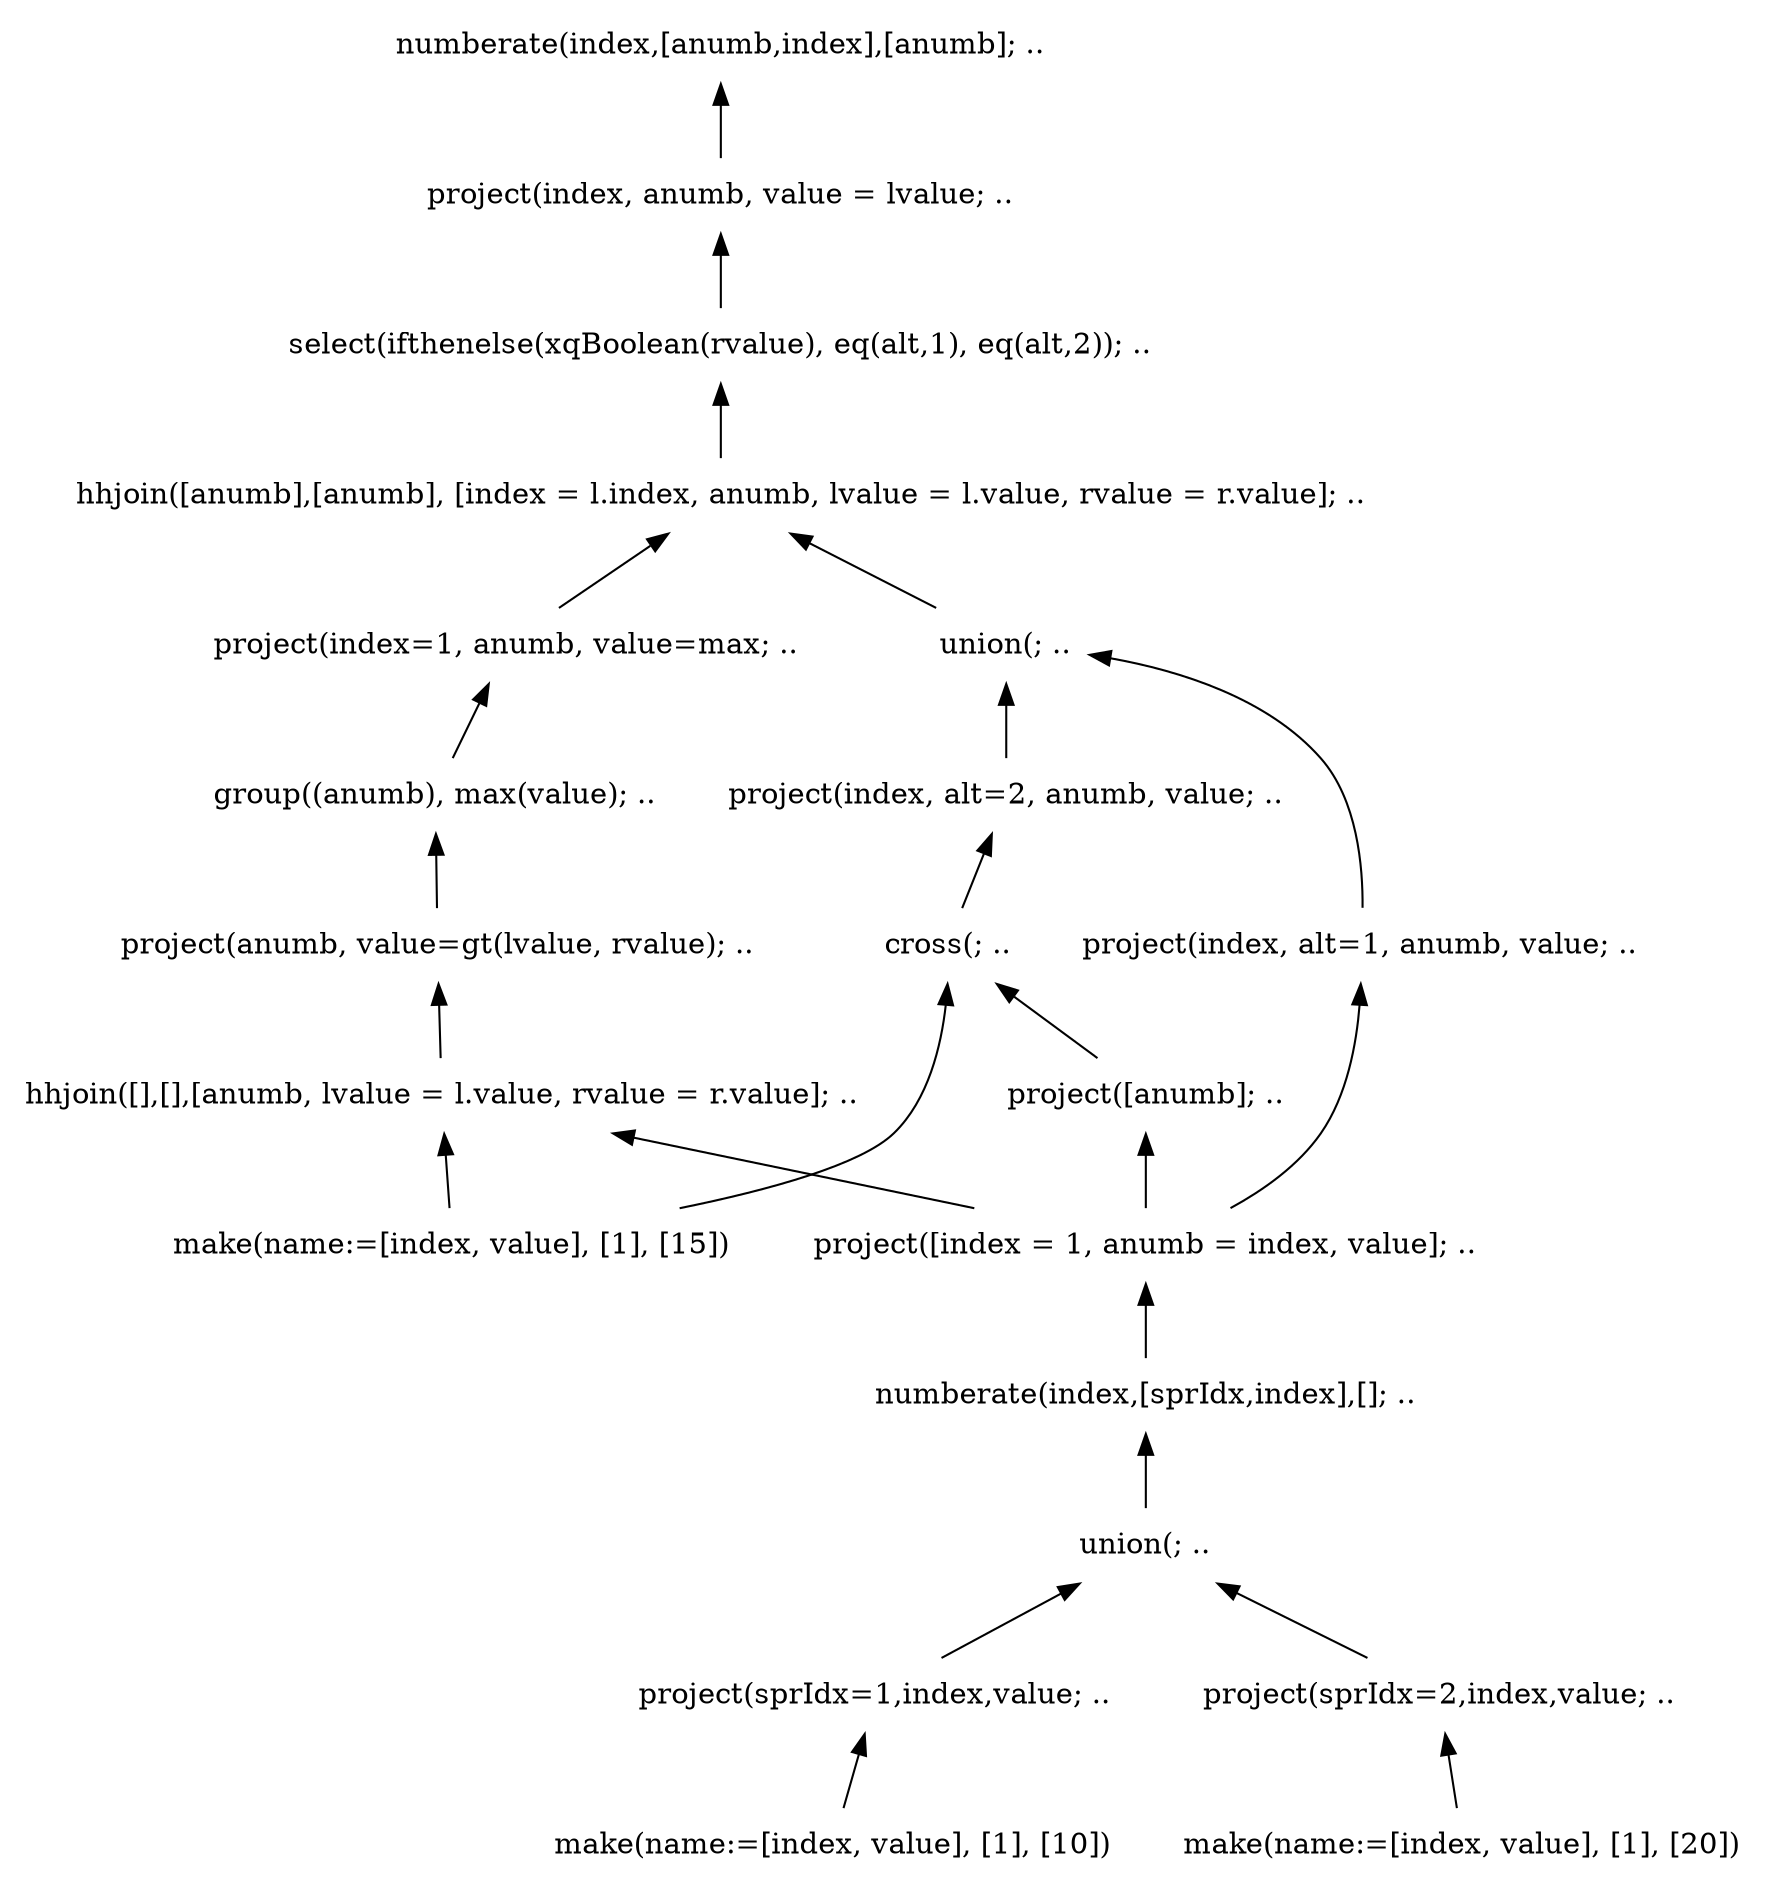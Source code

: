 digraph AST {
edge [color=black, dir=both, weight=1, fontcolor=black, arrowhead=none, arrowtail=normal]
node [shape=plaintext]
numberate1 [label="numberate(index,[anumb,index],[anumb]; .."]
  numberate1 -> project2
project2 [label="project(index, anumb, value = lvalue; .."]
    project2 -> select3
select3 [label="select(ifthenelse(xqBoolean(rvalue), eq(alt,1), eq(alt,2)); .."]
      select3 -> hhjoin4
hhjoin4 [label="hhjoin([anumb],[anumb], [index = l.index, anumb, lvalue = l.value, rvalue = r.value]; .."]
        hhjoin4 -> union5
union5 [label="union(; .."]
          union5 -> project6
project6 [label="project(index, alt=1, anumb, value; .."]
            project6 -> projectx121




projectx121 [label="project([index = 1, anumb = index, value]; .."]
              projectx121 -> numberatex121
numberatex121 [label="numberate(index,[sprIdx,index],[]; .."]
                numberatex121 -> unionx121
unionx121 [label="union(; .."]
                  unionx121 -> projectx122
projectx122 [label="project(sprIdx=1,index,value; .."]
                    projectx122 -> makex121
makex121 [label="make(name:=[index, value], [1], [10])"]
                    unionx121 -> projectx123
projectx123 [label="project(sprIdx=2,index,value; .."]
                      projectx123 -> makex122
makex122 [label="make(name:=[index, value], [1], [20])"]

            union5 -> project14
project14 [label="project(index, alt=2, anumb, value; .."]
              project14 -> cross15
cross15 [label="cross(; .."]
                cross15 -> make16
make16 [label="make(name:=[index, value], [1], [15])"]
                  cross15 -> project17
project17 [label="project([anumb]; .."]
                    project17 -> projectx121
                    
                    hhjoin4 -> project16
project16 [label="project(index=1, anumb, value=max; .."]
            project16 -> group17
group17 [label="group((anumb), max(value); .."]
              group17 -> project18
project18 [label="project(anumb, value=gt(lvalue, rvalue); .."]
                project18 -> hhjoin19
hhjoin19 [label="hhjoin([],[],[anumb, lvalue = l.value, rvalue = r.value]; .."]
                  hhjoin19 -> projectx121


                    hhjoin19 -> make16

}